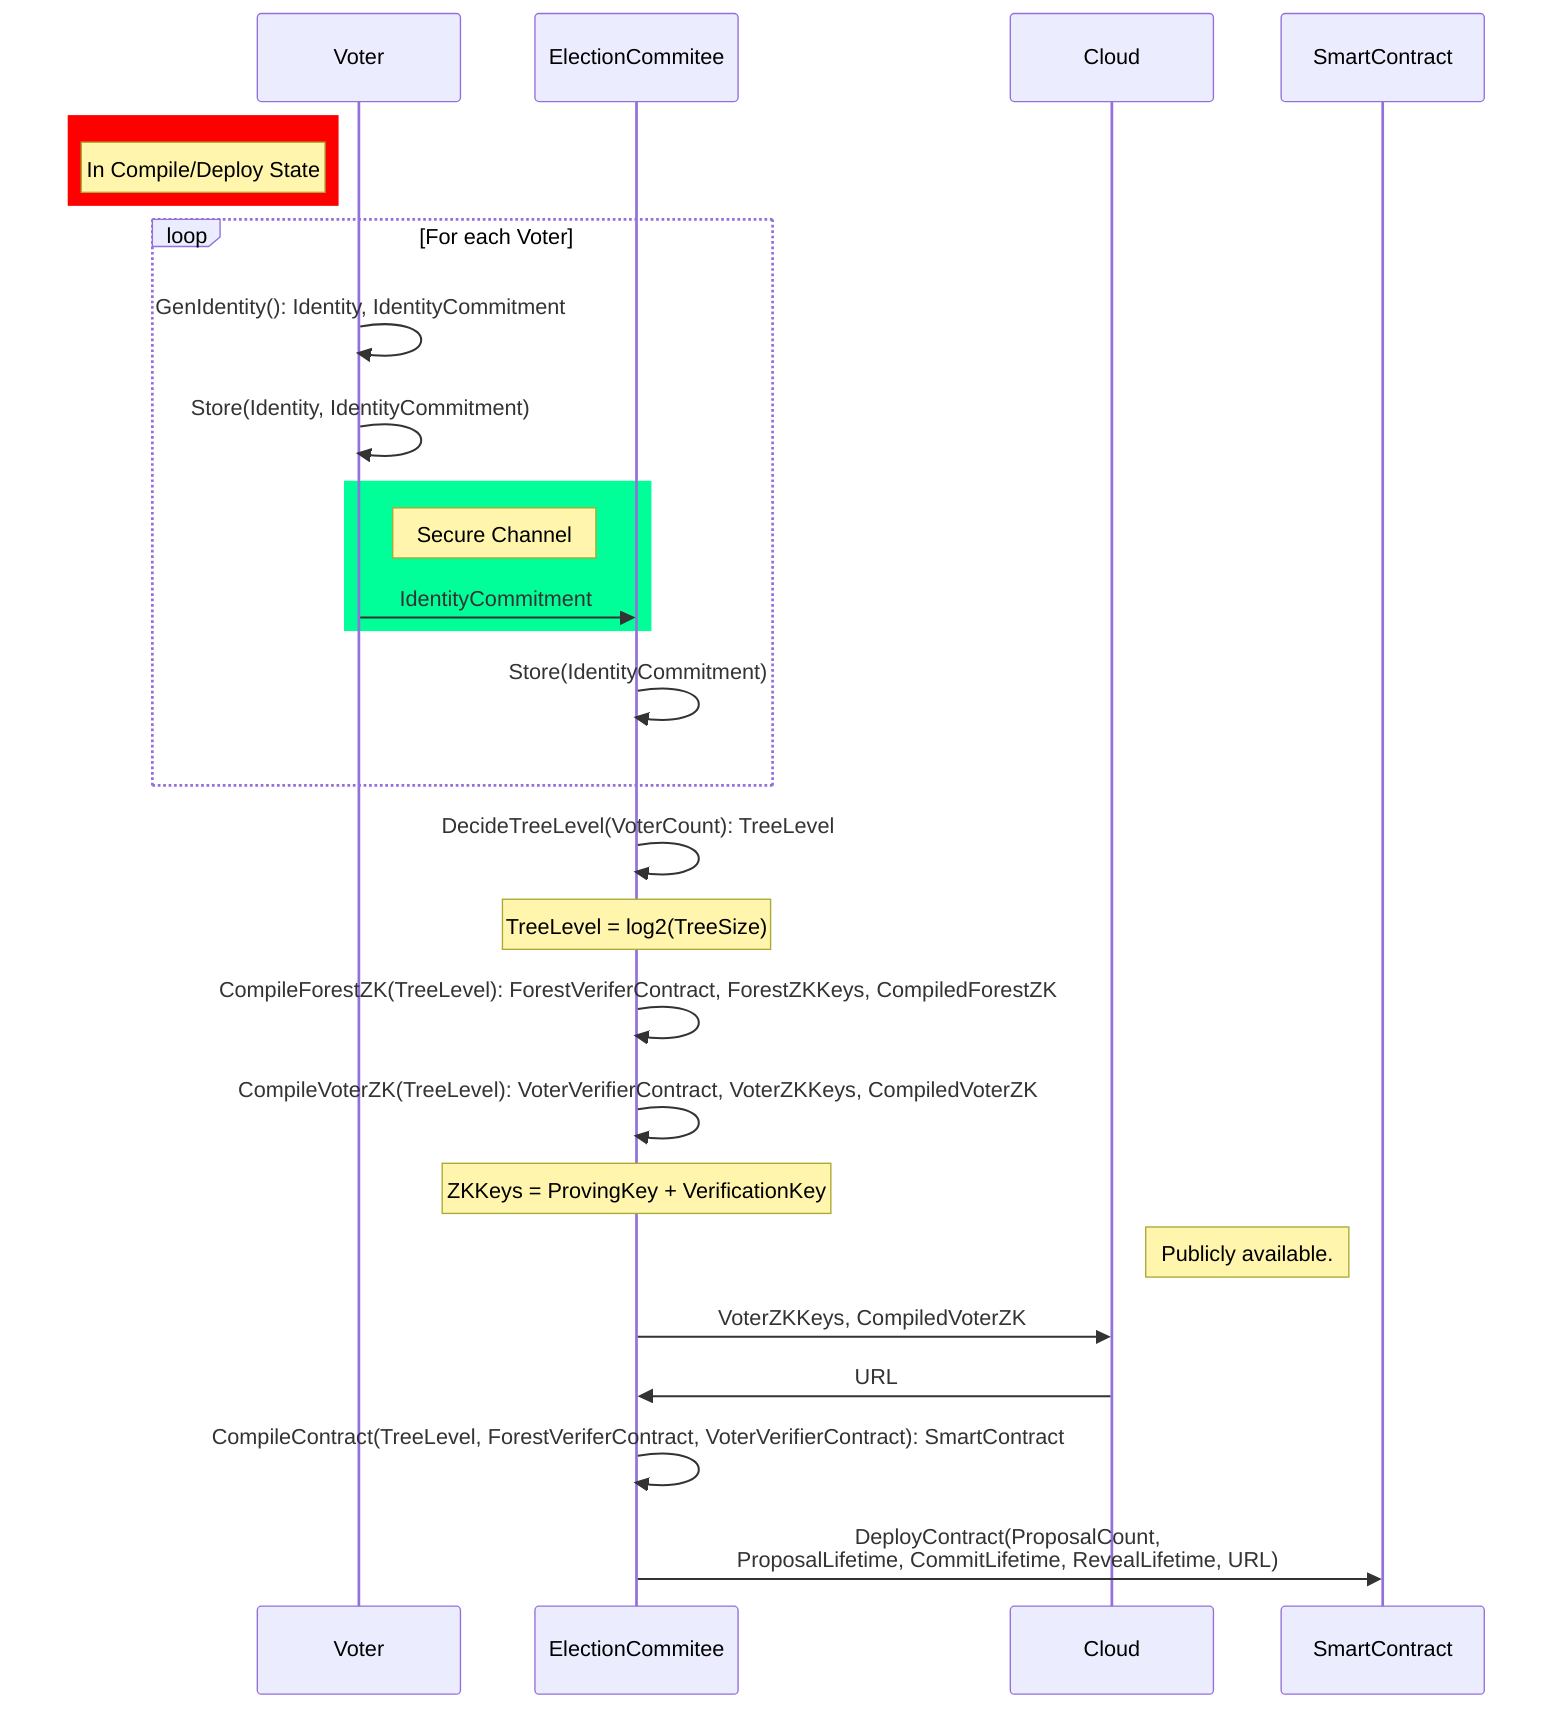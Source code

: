 sequenceDiagram
participant Voter
rect rgb(255, 0, 0)
note left of Voter: In Compile/Deploy State
end
participant EC as ElectionCommitee
loop For each Voter
    Voter->>Voter: GenIdentity(): Identity, IdentityCommitment
    Voter->>Voter: Store(Identity, IdentityCommitment)
rect rgb(0, 255, 153)
    Note right of Voter: Secure Channel
    Voter->>EC: IdentityCommitment
end
    EC->>EC: Store(IdentityCommitment)
end
    EC->>EC: DecideTreeLevel(VoterCount): TreeLevel
    note over EC, EC: TreeLevel = log2(TreeSize)
    EC->>EC: CompileForestZK(TreeLevel): ForestVeriferContract, ForestZKKeys, CompiledForestZK
    EC->>EC: CompileVoterZK(TreeLevel): VoterVerifierContract, VoterZKKeys, CompiledVoterZK
    Note over EC, EC: ZKKeys = ProvingKey + VerificationKey
    participant Cloud
    Note right of Cloud: Publicly available.
    EC->>Cloud: VoterZKKeys, CompiledVoterZK
    Cloud->>EC: URL
    participant SC as SmartContract
    EC->>EC: CompileContract(TreeLevel, ForestVeriferContract, VoterVerifierContract): SmartContract
    EC->> SC: DeployContract(ProposalCount, <br>  ProposalLifetime, CommitLifetime, RevealLifetime, URL)